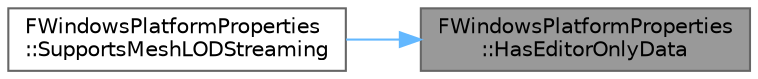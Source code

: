 digraph "FWindowsPlatformProperties::HasEditorOnlyData"
{
 // INTERACTIVE_SVG=YES
 // LATEX_PDF_SIZE
  bgcolor="transparent";
  edge [fontname=Helvetica,fontsize=10,labelfontname=Helvetica,labelfontsize=10];
  node [fontname=Helvetica,fontsize=10,shape=box,height=0.2,width=0.4];
  rankdir="RL";
  Node1 [id="Node000001",label="FWindowsPlatformProperties\l::HasEditorOnlyData",height=0.2,width=0.4,color="gray40", fillcolor="grey60", style="filled", fontcolor="black",tooltip=" "];
  Node1 -> Node2 [id="edge1_Node000001_Node000002",dir="back",color="steelblue1",style="solid",tooltip=" "];
  Node2 [id="Node000002",label="FWindowsPlatformProperties\l::SupportsMeshLODStreaming",height=0.2,width=0.4,color="grey40", fillcolor="white", style="filled",URL="$d2/d9e/structFWindowsPlatformProperties.html#a5f5e8588c4380419c82965f8e391edcd",tooltip=" "];
}

